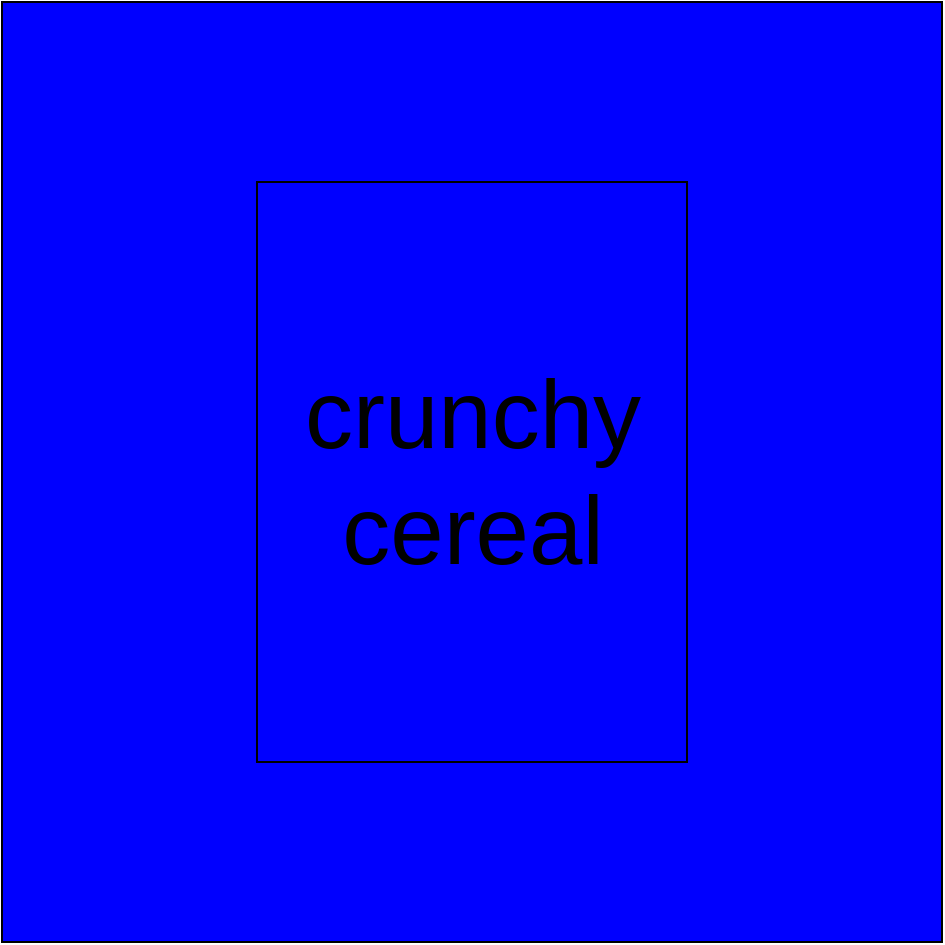 <mxfile version="20.8.20" type="github">
  <diagram name="Page-1" id="Op5oO0UYBQASan-Y_fnp">
    <mxGraphModel dx="880" dy="524" grid="1" gridSize="10" guides="1" tooltips="1" connect="1" arrows="1" fold="1" page="1" pageScale="1" pageWidth="827" pageHeight="1169" math="0" shadow="0">
      <root>
        <mxCell id="0" />
        <mxCell id="1" parent="0" />
        <mxCell id="KkRXl9HDc5BcUfKpCo-5-2" value="" style="whiteSpace=wrap;html=1;aspect=fixed;fillColor=#00f;" parent="1" vertex="1">
          <mxGeometry x="200" y="30" width="470" height="470" as="geometry" />
        </mxCell>
        <mxCell id="RjnHx0qBysuO3j_uJ94o-1" value="&lt;font style=&quot;font-size: 48px;&quot;&gt;crunchy cereal&lt;/font&gt;" style="rounded=0;whiteSpace=wrap;html=1;fillColor=#00f;" vertex="1" parent="1">
          <mxGeometry x="327.5" y="120" width="215" height="290" as="geometry" />
        </mxCell>
      </root>
    </mxGraphModel>
  </diagram>
</mxfile>
